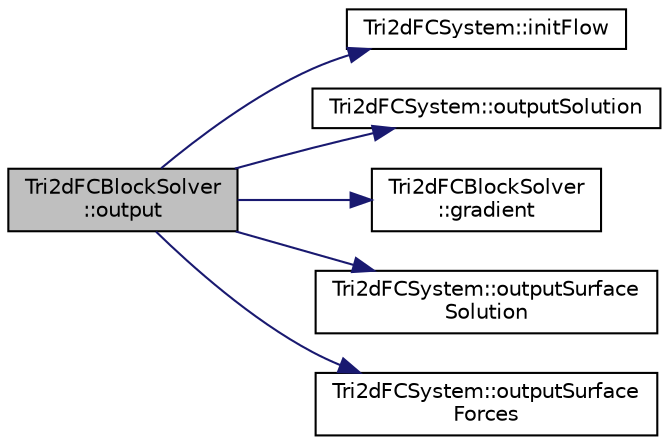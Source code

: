 digraph "Tri2dFCBlockSolver::output"
{
  edge [fontname="Helvetica",fontsize="10",labelfontname="Helvetica",labelfontsize="10"];
  node [fontname="Helvetica",fontsize="10",shape=record];
  rankdir="LR";
  Node1 [label="Tri2dFCBlockSolver\l::output",height=0.2,width=0.4,color="black", fillcolor="grey75", style="filled" fontcolor="black"];
  Node1 -> Node2 [color="midnightblue",fontsize="10",style="solid",fontname="Helvetica"];
  Node2 [label="Tri2dFCSystem::initFlow",height=0.2,width=0.4,color="black", fillcolor="white", style="filled",URL="$classTri2dFCSystem.html#a3023dd1c1b48e2e65c214f244c109811",tooltip="Initializes q over a set of dof locations. "];
  Node1 -> Node3 [color="midnightblue",fontsize="10",style="solid",fontname="Helvetica"];
  Node3 [label="Tri2dFCSystem::outputSolution",height=0.2,width=0.4,color="black", fillcolor="white", style="filled",URL="$classTri2dFCSystem.html#a81db6e8bb37439b8982c27cfe6e67f3e",tooltip="Prints out a block of specified output data. npts Number of output points. ffile Ouput file stream..."];
  Node1 -> Node4 [color="midnightblue",fontsize="10",style="solid",fontname="Helvetica"];
  Node4 [label="Tri2dFCBlockSolver\l::gradient",height=0.2,width=0.4,color="black", fillcolor="white", style="filled",URL="$classTri2dFCBlockSolver.html#ad3662ce6a800bed1ff1be312771c25c4",tooltip="Computes the gradient of a vector. "];
  Node1 -> Node5 [color="midnightblue",fontsize="10",style="solid",fontname="Helvetica"];
  Node5 [label="Tri2dFCSystem::outputSurface\lSolution",height=0.2,width=0.4,color="black", fillcolor="white", style="filled",URL="$classTri2dFCSystem.html#a9145549c7d81a00eec3c480dad53e319",tooltip="Outputs the solution on the surface. npts Number of surface points at which to compute forces..."];
  Node1 -> Node6 [color="midnightblue",fontsize="10",style="solid",fontname="Helvetica"];
  Node6 [label="Tri2dFCSystem::outputSurface\lForces",height=0.2,width=0.4,color="black", fillcolor="white", style="filled",URL="$classTri2dFCSystem.html#a58c2a1368efe19498784b777ff0eb140",tooltip="Returns surface forces. npts Number of surface points at which to compute forces. tag Boundary tag..."];
}

